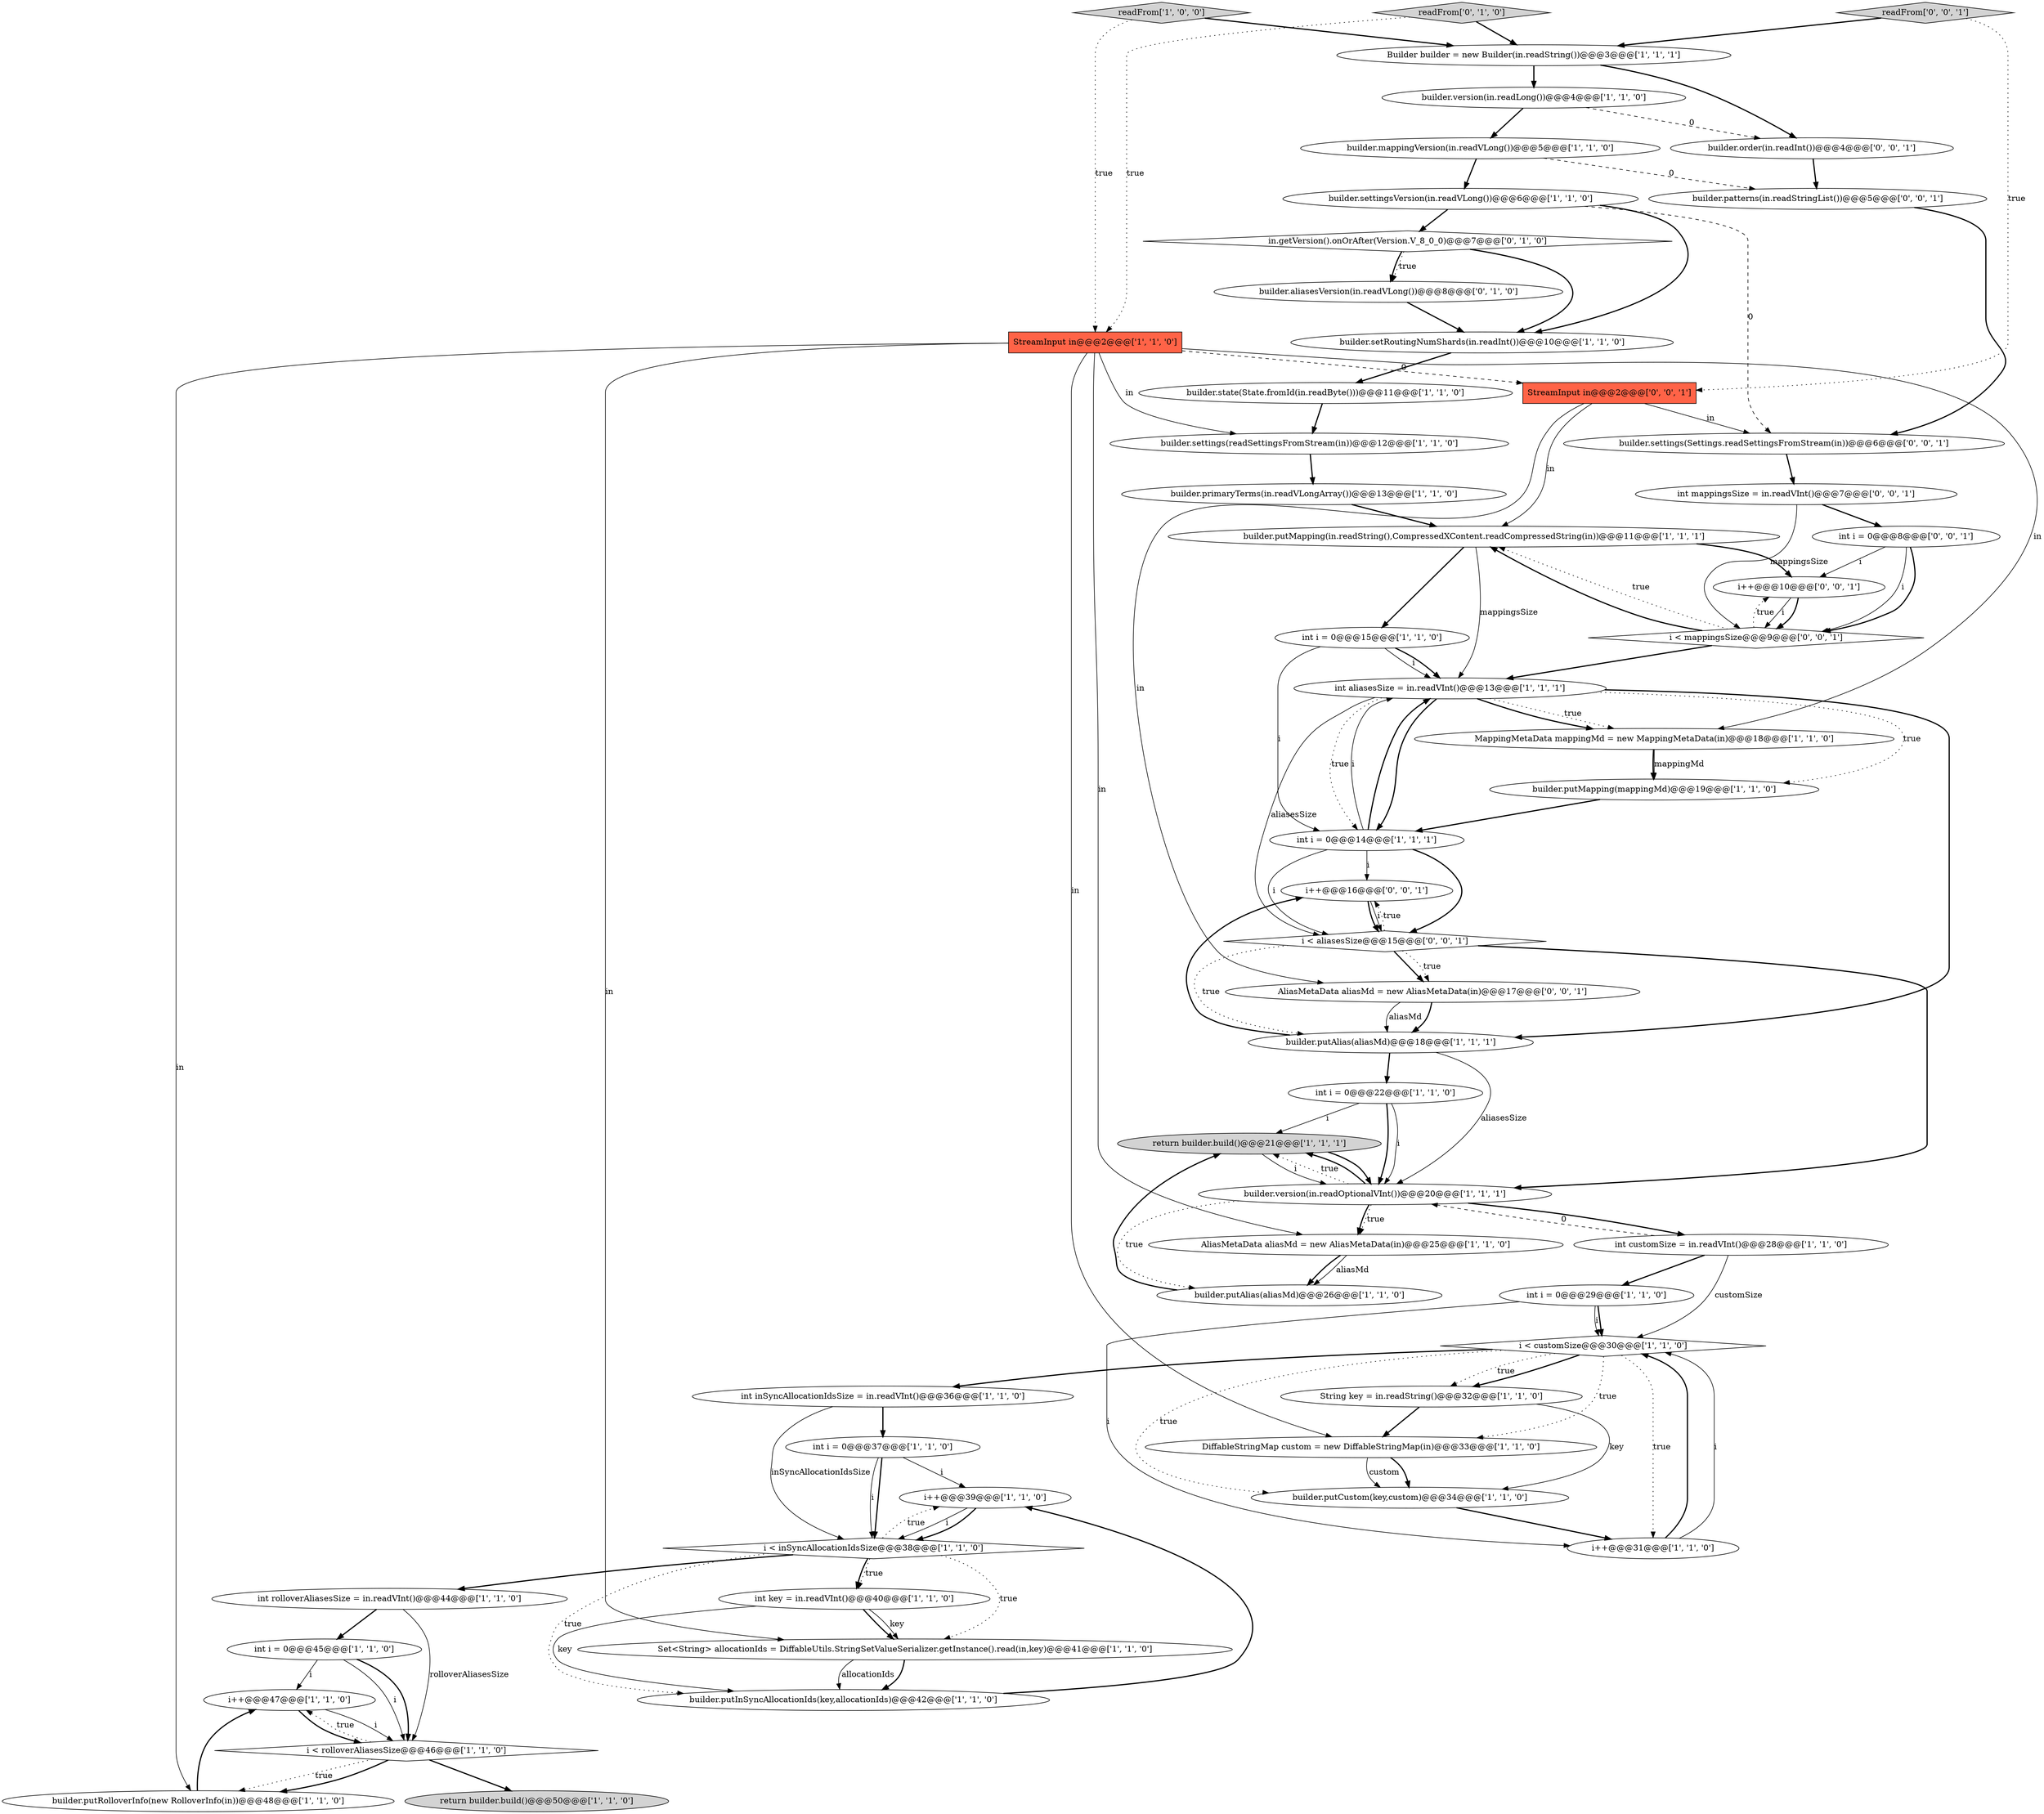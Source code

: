 digraph {
26 [style = filled, label = "builder.version(in.readLong())@@@4@@@['1', '1', '0']", fillcolor = white, shape = ellipse image = "AAA0AAABBB1BBB"];
56 [style = filled, label = "StreamInput in@@@2@@@['0', '0', '1']", fillcolor = tomato, shape = box image = "AAA0AAABBB3BBB"];
2 [style = filled, label = "i < customSize@@@30@@@['1', '1', '0']", fillcolor = white, shape = diamond image = "AAA0AAABBB1BBB"];
45 [style = filled, label = "i < mappingsSize@@@9@@@['0', '0', '1']", fillcolor = white, shape = diamond image = "AAA0AAABBB3BBB"];
18 [style = filled, label = "i++@@@47@@@['1', '1', '0']", fillcolor = white, shape = ellipse image = "AAA0AAABBB1BBB"];
19 [style = filled, label = "builder.putMapping(in.readString(),CompressedXContent.readCompressedString(in))@@@11@@@['1', '1', '1']", fillcolor = white, shape = ellipse image = "AAA0AAABBB1BBB"];
55 [style = filled, label = "AliasMetaData aliasMd = new AliasMetaData(in)@@@17@@@['0', '0', '1']", fillcolor = white, shape = ellipse image = "AAA0AAABBB3BBB"];
44 [style = filled, label = "builder.aliasesVersion(in.readVLong())@@@8@@@['0', '1', '0']", fillcolor = white, shape = ellipse image = "AAA1AAABBB2BBB"];
37 [style = filled, label = "i++@@@39@@@['1', '1', '0']", fillcolor = white, shape = ellipse image = "AAA0AAABBB1BBB"];
25 [style = filled, label = "builder.mappingVersion(in.readVLong())@@@5@@@['1', '1', '0']", fillcolor = white, shape = ellipse image = "AAA0AAABBB1BBB"];
3 [style = filled, label = "builder.settings(readSettingsFromStream(in))@@@12@@@['1', '1', '0']", fillcolor = white, shape = ellipse image = "AAA0AAABBB1BBB"];
4 [style = filled, label = "int rolloverAliasesSize = in.readVInt()@@@44@@@['1', '1', '0']", fillcolor = white, shape = ellipse image = "AAA0AAABBB1BBB"];
10 [style = filled, label = "builder.putRolloverInfo(new RolloverInfo(in))@@@48@@@['1', '1', '0']", fillcolor = white, shape = ellipse image = "AAA0AAABBB1BBB"];
32 [style = filled, label = "MappingMetaData mappingMd = new MappingMetaData(in)@@@18@@@['1', '1', '0']", fillcolor = white, shape = ellipse image = "AAA0AAABBB1BBB"];
41 [style = filled, label = "int key = in.readVInt()@@@40@@@['1', '1', '0']", fillcolor = white, shape = ellipse image = "AAA0AAABBB1BBB"];
42 [style = filled, label = "in.getVersion().onOrAfter(Version.V_8_0_0)@@@7@@@['0', '1', '0']", fillcolor = white, shape = diamond image = "AAA1AAABBB2BBB"];
30 [style = filled, label = "StreamInput in@@@2@@@['1', '1', '0']", fillcolor = tomato, shape = box image = "AAA0AAABBB1BBB"];
20 [style = filled, label = "i++@@@31@@@['1', '1', '0']", fillcolor = white, shape = ellipse image = "AAA0AAABBB1BBB"];
12 [style = filled, label = "return builder.build()@@@21@@@['1', '1', '1']", fillcolor = lightgray, shape = ellipse image = "AAA0AAABBB1BBB"];
8 [style = filled, label = "builder.putInSyncAllocationIds(key,allocationIds)@@@42@@@['1', '1', '0']", fillcolor = white, shape = ellipse image = "AAA0AAABBB1BBB"];
22 [style = filled, label = "readFrom['1', '0', '0']", fillcolor = lightgray, shape = diamond image = "AAA0AAABBB1BBB"];
23 [style = filled, label = "builder.putAlias(aliasMd)@@@18@@@['1', '1', '1']", fillcolor = white, shape = ellipse image = "AAA0AAABBB1BBB"];
15 [style = filled, label = "int i = 0@@@14@@@['1', '1', '1']", fillcolor = white, shape = ellipse image = "AAA0AAABBB1BBB"];
52 [style = filled, label = "readFrom['0', '0', '1']", fillcolor = lightgray, shape = diamond image = "AAA0AAABBB3BBB"];
47 [style = filled, label = "builder.settings(Settings.readSettingsFromStream(in))@@@6@@@['0', '0', '1']", fillcolor = white, shape = ellipse image = "AAA0AAABBB3BBB"];
28 [style = filled, label = "int aliasesSize = in.readVInt()@@@13@@@['1', '1', '1']", fillcolor = white, shape = ellipse image = "AAA0AAABBB1BBB"];
11 [style = filled, label = "int i = 0@@@22@@@['1', '1', '0']", fillcolor = white, shape = ellipse image = "AAA0AAABBB1BBB"];
46 [style = filled, label = "i < aliasesSize@@@15@@@['0', '0', '1']", fillcolor = white, shape = diamond image = "AAA0AAABBB3BBB"];
16 [style = filled, label = "int i = 0@@@45@@@['1', '1', '0']", fillcolor = white, shape = ellipse image = "AAA0AAABBB1BBB"];
0 [style = filled, label = "int customSize = in.readVInt()@@@28@@@['1', '1', '0']", fillcolor = white, shape = ellipse image = "AAA0AAABBB1BBB"];
33 [style = filled, label = "builder.state(State.fromId(in.readByte()))@@@11@@@['1', '1', '0']", fillcolor = white, shape = ellipse image = "AAA0AAABBB1BBB"];
27 [style = filled, label = "builder.primaryTerms(in.readVLongArray())@@@13@@@['1', '1', '0']", fillcolor = white, shape = ellipse image = "AAA0AAABBB1BBB"];
9 [style = filled, label = "builder.setRoutingNumShards(in.readInt())@@@10@@@['1', '1', '0']", fillcolor = white, shape = ellipse image = "AAA0AAABBB1BBB"];
34 [style = filled, label = "builder.version(in.readOptionalVInt())@@@20@@@['1', '1', '1']", fillcolor = white, shape = ellipse image = "AAA0AAABBB1BBB"];
48 [style = filled, label = "builder.order(in.readInt())@@@4@@@['0', '0', '1']", fillcolor = white, shape = ellipse image = "AAA0AAABBB3BBB"];
54 [style = filled, label = "int mappingsSize = in.readVInt()@@@7@@@['0', '0', '1']", fillcolor = white, shape = ellipse image = "AAA0AAABBB3BBB"];
39 [style = filled, label = "builder.settingsVersion(in.readVLong())@@@6@@@['1', '1', '0']", fillcolor = white, shape = ellipse image = "AAA0AAABBB1BBB"];
36 [style = filled, label = "builder.putAlias(aliasMd)@@@26@@@['1', '1', '0']", fillcolor = white, shape = ellipse image = "AAA0AAABBB1BBB"];
51 [style = filled, label = "i++@@@10@@@['0', '0', '1']", fillcolor = white, shape = ellipse image = "AAA0AAABBB3BBB"];
43 [style = filled, label = "readFrom['0', '1', '0']", fillcolor = lightgray, shape = diamond image = "AAA0AAABBB2BBB"];
31 [style = filled, label = "i < rolloverAliasesSize@@@46@@@['1', '1', '0']", fillcolor = white, shape = diamond image = "AAA0AAABBB1BBB"];
35 [style = filled, label = "int inSyncAllocationIdsSize = in.readVInt()@@@36@@@['1', '1', '0']", fillcolor = white, shape = ellipse image = "AAA0AAABBB1BBB"];
29 [style = filled, label = "builder.putCustom(key,custom)@@@34@@@['1', '1', '0']", fillcolor = white, shape = ellipse image = "AAA0AAABBB1BBB"];
24 [style = filled, label = "int i = 0@@@29@@@['1', '1', '0']", fillcolor = white, shape = ellipse image = "AAA0AAABBB1BBB"];
14 [style = filled, label = "String key = in.readString()@@@32@@@['1', '1', '0']", fillcolor = white, shape = ellipse image = "AAA0AAABBB1BBB"];
40 [style = filled, label = "builder.putMapping(mappingMd)@@@19@@@['1', '1', '0']", fillcolor = white, shape = ellipse image = "AAA0AAABBB1BBB"];
38 [style = filled, label = "Builder builder = new Builder(in.readString())@@@3@@@['1', '1', '1']", fillcolor = white, shape = ellipse image = "AAA0AAABBB1BBB"];
13 [style = filled, label = "AliasMetaData aliasMd = new AliasMetaData(in)@@@25@@@['1', '1', '0']", fillcolor = white, shape = ellipse image = "AAA0AAABBB1BBB"];
21 [style = filled, label = "Set<String> allocationIds = DiffableUtils.StringSetValueSerializer.getInstance().read(in,key)@@@41@@@['1', '1', '0']", fillcolor = white, shape = ellipse image = "AAA0AAABBB1BBB"];
1 [style = filled, label = "int i = 0@@@15@@@['1', '1', '0']", fillcolor = white, shape = ellipse image = "AAA0AAABBB1BBB"];
50 [style = filled, label = "int i = 0@@@8@@@['0', '0', '1']", fillcolor = white, shape = ellipse image = "AAA0AAABBB3BBB"];
53 [style = filled, label = "i++@@@16@@@['0', '0', '1']", fillcolor = white, shape = ellipse image = "AAA0AAABBB3BBB"];
17 [style = filled, label = "int i = 0@@@37@@@['1', '1', '0']", fillcolor = white, shape = ellipse image = "AAA0AAABBB1BBB"];
6 [style = filled, label = "return builder.build()@@@50@@@['1', '1', '0']", fillcolor = lightgray, shape = ellipse image = "AAA0AAABBB1BBB"];
49 [style = filled, label = "builder.patterns(in.readStringList())@@@5@@@['0', '0', '1']", fillcolor = white, shape = ellipse image = "AAA0AAABBB3BBB"];
5 [style = filled, label = "i < inSyncAllocationIdsSize@@@38@@@['1', '1', '0']", fillcolor = white, shape = diamond image = "AAA0AAABBB1BBB"];
7 [style = filled, label = "DiffableStringMap custom = new DiffableStringMap(in)@@@33@@@['1', '1', '0']", fillcolor = white, shape = ellipse image = "AAA0AAABBB1BBB"];
11->34 [style = bold, label=""];
38->26 [style = bold, label=""];
5->8 [style = dotted, label="true"];
46->53 [style = dotted, label="true"];
22->30 [style = dotted, label="true"];
30->13 [style = solid, label="in"];
39->42 [style = bold, label=""];
17->5 [style = solid, label="i"];
30->32 [style = solid, label="in"];
31->10 [style = dotted, label="true"];
10->18 [style = bold, label=""];
50->51 [style = solid, label="i"];
14->29 [style = solid, label="key"];
15->46 [style = solid, label="i"];
26->25 [style = bold, label=""];
30->10 [style = solid, label="in"];
31->6 [style = bold, label=""];
7->29 [style = bold, label=""];
49->47 [style = bold, label=""];
41->21 [style = bold, label=""];
1->28 [style = solid, label="i"];
2->29 [style = dotted, label="true"];
27->19 [style = bold, label=""];
28->46 [style = solid, label="aliasesSize"];
20->2 [style = bold, label=""];
42->44 [style = bold, label=""];
18->31 [style = solid, label="i"];
52->56 [style = dotted, label="true"];
14->7 [style = bold, label=""];
56->19 [style = solid, label="in"];
5->41 [style = bold, label=""];
37->5 [style = solid, label="i"];
24->20 [style = solid, label="i"];
35->17 [style = bold, label=""];
46->55 [style = bold, label=""];
28->40 [style = dotted, label="true"];
24->2 [style = bold, label=""];
5->21 [style = dotted, label="true"];
23->34 [style = solid, label="aliasesSize"];
19->28 [style = solid, label="mappingsSize"];
28->32 [style = bold, label=""];
8->37 [style = bold, label=""];
21->8 [style = bold, label=""];
12->34 [style = bold, label=""];
55->23 [style = bold, label=""];
26->48 [style = dashed, label="0"];
21->8 [style = solid, label="allocationIds"];
2->14 [style = dotted, label="true"];
34->13 [style = dotted, label="true"];
13->36 [style = solid, label="aliasMd"];
17->37 [style = solid, label="i"];
40->15 [style = bold, label=""];
45->28 [style = bold, label=""];
37->5 [style = bold, label=""];
38->48 [style = bold, label=""];
47->54 [style = bold, label=""];
23->53 [style = bold, label=""];
4->31 [style = solid, label="rolloverAliasesSize"];
18->31 [style = bold, label=""];
53->46 [style = solid, label="i"];
30->7 [style = solid, label="in"];
36->12 [style = bold, label=""];
54->50 [style = bold, label=""];
34->12 [style = dotted, label="true"];
16->31 [style = solid, label="i"];
41->8 [style = solid, label="key"];
30->3 [style = solid, label="in"];
34->13 [style = bold, label=""];
19->51 [style = bold, label=""];
56->47 [style = solid, label="in"];
7->29 [style = solid, label="custom"];
15->53 [style = solid, label="i"];
22->38 [style = bold, label=""];
53->46 [style = bold, label=""];
50->45 [style = solid, label="i"];
32->40 [style = bold, label=""];
39->47 [style = dashed, label="0"];
4->16 [style = bold, label=""];
25->49 [style = dashed, label="0"];
51->45 [style = bold, label=""];
46->34 [style = bold, label=""];
1->28 [style = bold, label=""];
0->2 [style = solid, label="customSize"];
28->23 [style = bold, label=""];
28->15 [style = bold, label=""];
3->27 [style = bold, label=""];
46->55 [style = dotted, label="true"];
5->4 [style = bold, label=""];
0->24 [style = bold, label=""];
54->45 [style = solid, label="mappingsSize"];
24->2 [style = solid, label="i"];
11->34 [style = solid, label="i"];
1->15 [style = solid, label="i"];
15->46 [style = bold, label=""];
55->23 [style = solid, label="aliasMd"];
16->18 [style = solid, label="i"];
45->19 [style = bold, label=""];
45->51 [style = dotted, label="true"];
39->9 [style = bold, label=""];
31->18 [style = dotted, label="true"];
12->34 [style = solid, label="i"];
50->45 [style = bold, label=""];
13->36 [style = bold, label=""];
51->45 [style = solid, label="i"];
15->28 [style = solid, label="i"];
41->21 [style = solid, label="key"];
34->36 [style = dotted, label="true"];
29->20 [style = bold, label=""];
45->19 [style = dotted, label="true"];
20->2 [style = solid, label="i"];
48->49 [style = bold, label=""];
42->44 [style = dotted, label="true"];
31->10 [style = bold, label=""];
19->1 [style = bold, label=""];
44->9 [style = bold, label=""];
2->20 [style = dotted, label="true"];
35->5 [style = solid, label="inSyncAllocationIdsSize"];
23->11 [style = bold, label=""];
52->38 [style = bold, label=""];
11->12 [style = solid, label="i"];
34->0 [style = bold, label=""];
25->39 [style = bold, label=""];
15->28 [style = bold, label=""];
43->30 [style = dotted, label="true"];
9->33 [style = bold, label=""];
0->34 [style = dashed, label="0"];
30->21 [style = solid, label="in"];
32->40 [style = solid, label="mappingMd"];
33->3 [style = bold, label=""];
30->56 [style = dashed, label="0"];
34->12 [style = bold, label=""];
42->9 [style = bold, label=""];
16->31 [style = bold, label=""];
56->55 [style = solid, label="in"];
46->23 [style = dotted, label="true"];
2->14 [style = bold, label=""];
28->15 [style = dotted, label="true"];
28->32 [style = dotted, label="true"];
5->41 [style = dotted, label="true"];
43->38 [style = bold, label=""];
2->35 [style = bold, label=""];
17->5 [style = bold, label=""];
2->7 [style = dotted, label="true"];
5->37 [style = dotted, label="true"];
}
